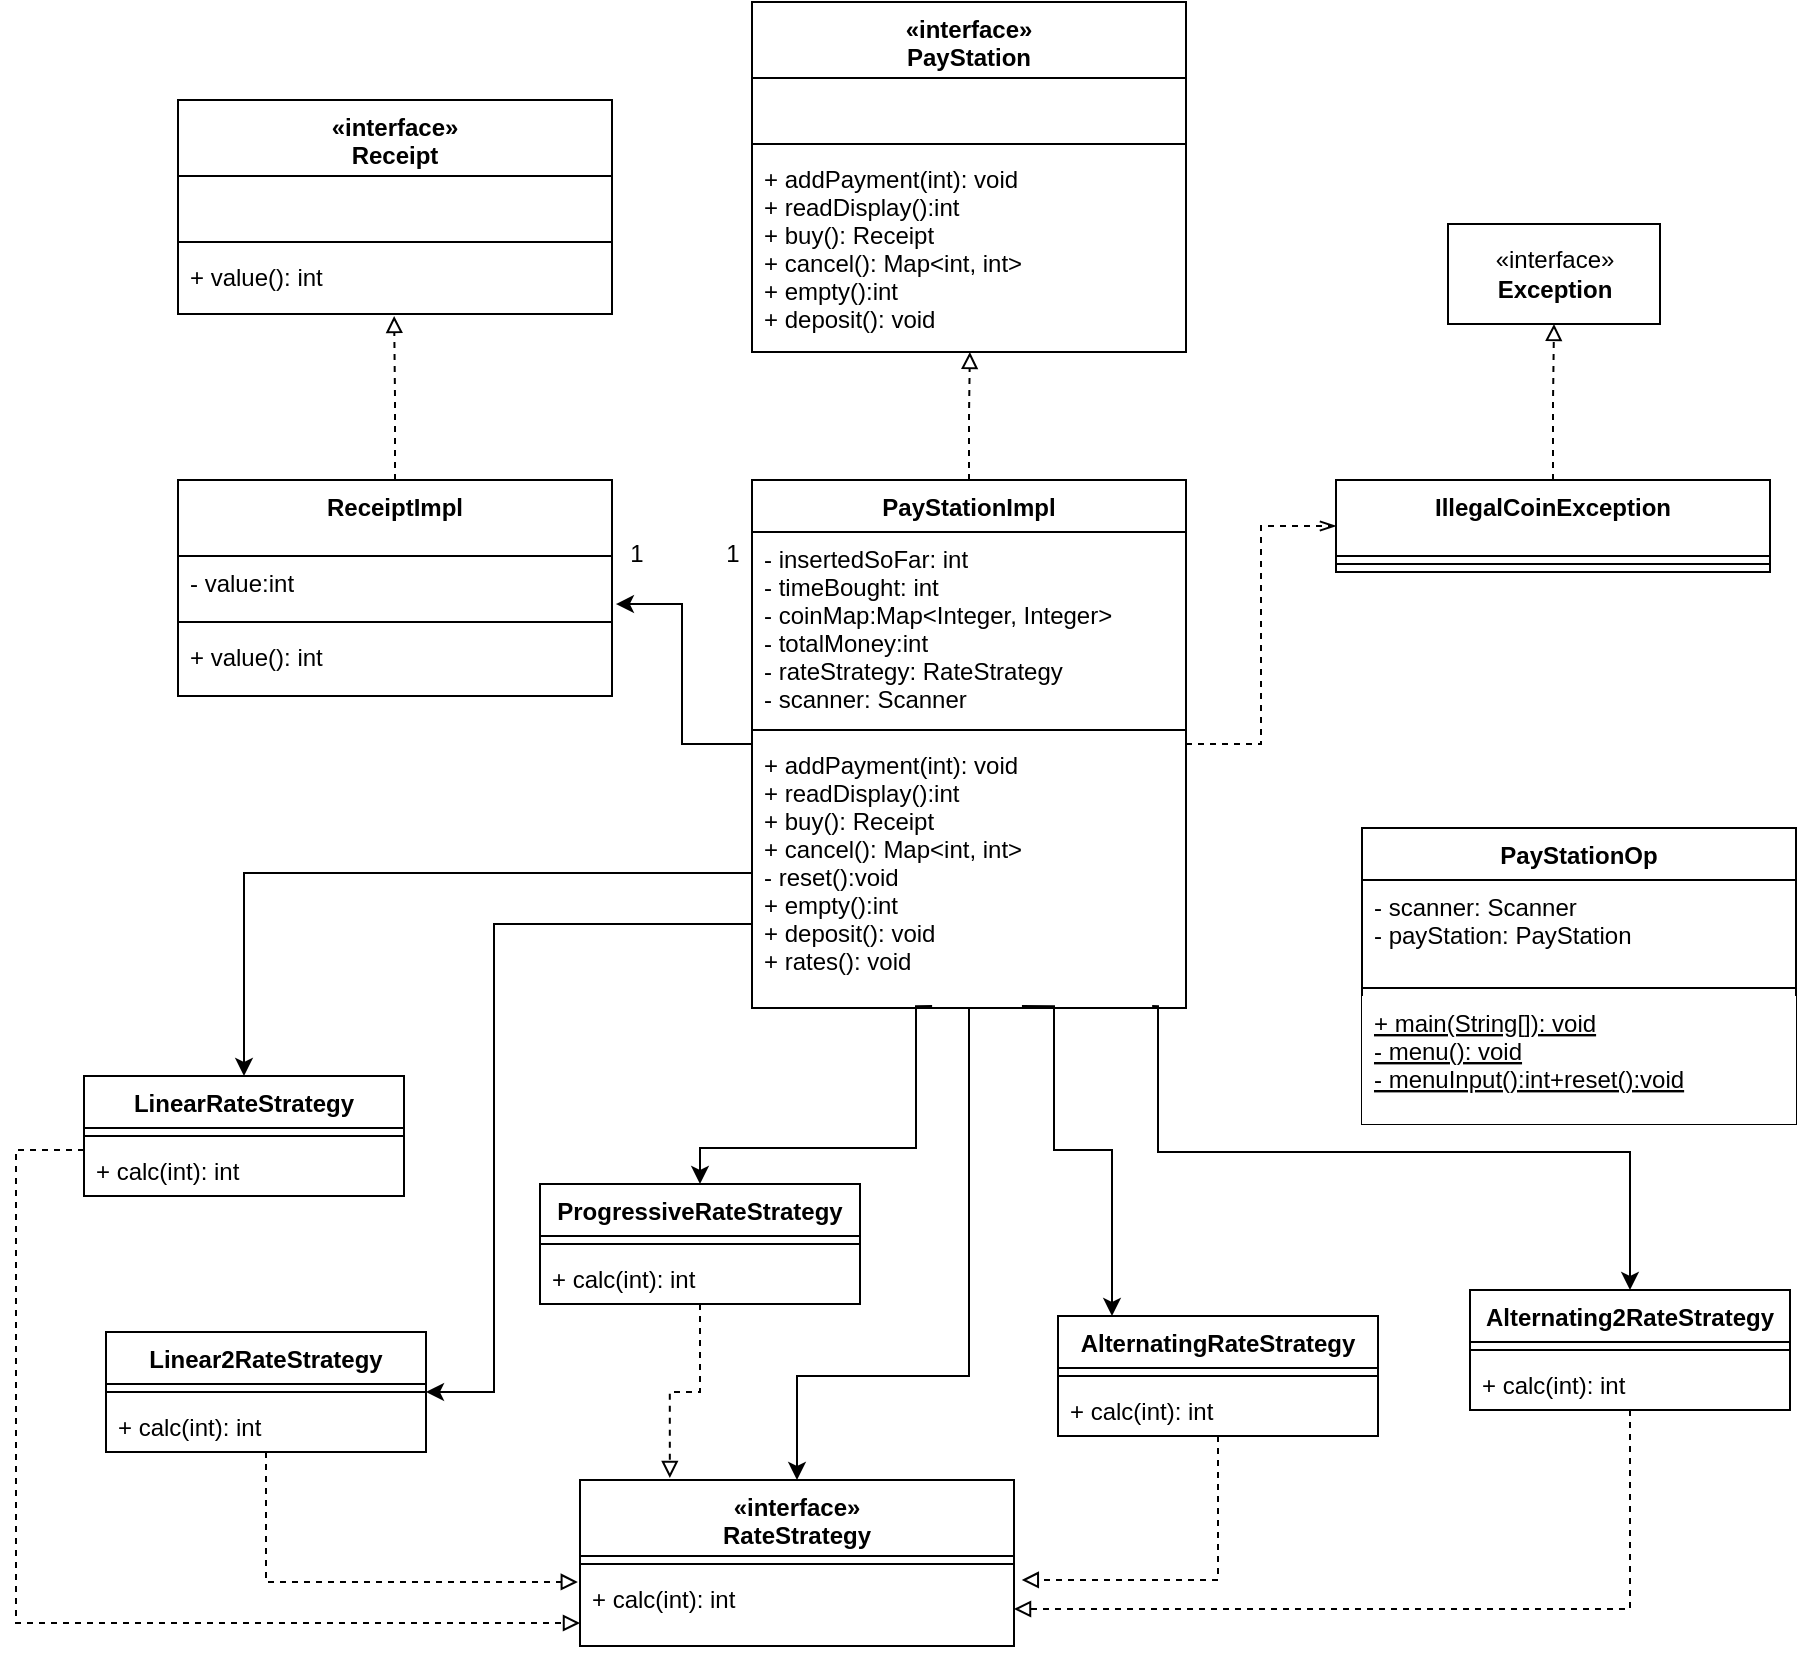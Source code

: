 <mxfile version="26.0.11">
  <diagram id="5pTPnk4X15udIdV0EkQY" name="Page-1">
    <mxGraphModel dx="1242" dy="717" grid="0" gridSize="10" guides="1" tooltips="1" connect="1" arrows="1" fold="1" page="0" pageScale="1" pageWidth="850" pageHeight="1100" math="0" shadow="0">
      <root>
        <mxCell id="0" />
        <mxCell id="1" parent="0" />
        <mxCell id="8iII8IrtHj4zT02Lu7h3-1" value="«interface»&#xa;PayStation" style="swimlane;fontStyle=1;align=center;verticalAlign=top;childLayout=stackLayout;horizontal=1;startSize=38;horizontalStack=0;resizeParent=1;resizeParentMax=0;resizeLast=0;collapsible=1;marginBottom=0;hachureGap=4;" parent="1" vertex="1">
          <mxGeometry x="426" y="89" width="217" height="175" as="geometry" />
        </mxCell>
        <mxCell id="8iII8IrtHj4zT02Lu7h3-2" value=" &#xa;" style="text;strokeColor=none;fillColor=none;align=left;verticalAlign=top;spacingLeft=4;spacingRight=4;overflow=hidden;rotatable=0;points=[[0,0.5],[1,0.5]];portConstraint=eastwest;hachureGap=4;" parent="8iII8IrtHj4zT02Lu7h3-1" vertex="1">
          <mxGeometry y="38" width="217" height="29" as="geometry" />
        </mxCell>
        <mxCell id="8iII8IrtHj4zT02Lu7h3-3" value="" style="line;strokeWidth=1;fillColor=none;align=left;verticalAlign=middle;spacingTop=-1;spacingLeft=3;spacingRight=3;rotatable=0;labelPosition=right;points=[];portConstraint=eastwest;hachureGap=4;" parent="8iII8IrtHj4zT02Lu7h3-1" vertex="1">
          <mxGeometry y="67" width="217" height="8" as="geometry" />
        </mxCell>
        <mxCell id="8iII8IrtHj4zT02Lu7h3-4" value="+ addPayment(int): void&#xa;+ readDisplay():int&#xa;+ buy(): Receipt&#xa;+ cancel(): Map&lt;int, int&gt;&#xa;+ empty():int&#xa;+ deposit(): void&#xa;" style="text;strokeColor=none;fillColor=none;align=left;verticalAlign=top;spacingLeft=4;spacingRight=4;overflow=hidden;rotatable=0;points=[[0,0.5],[1,0.5]];portConstraint=eastwest;hachureGap=4;" parent="8iII8IrtHj4zT02Lu7h3-1" vertex="1">
          <mxGeometry y="75" width="217" height="100" as="geometry" />
        </mxCell>
        <mxCell id="D4UEPr_kbto4Egsa2P8d-41" style="edgeStyle=orthogonalEdgeStyle;rounded=0;orthogonalLoop=1;jettySize=auto;html=1;entryX=0.5;entryY=0;entryDx=0;entryDy=0;" edge="1" parent="1" source="8iII8IrtHj4zT02Lu7h3-5" target="eepXHNa1NFzo9ST1N9Kp-25">
          <mxGeometry relative="1" as="geometry">
            <Array as="points">
              <mxPoint x="535" y="776" />
              <mxPoint x="449" y="776" />
            </Array>
          </mxGeometry>
        </mxCell>
        <mxCell id="D4UEPr_kbto4Egsa2P8d-50" style="edgeStyle=orthogonalEdgeStyle;rounded=0;orthogonalLoop=1;jettySize=auto;html=1;entryX=0;entryY=0.5;entryDx=0;entryDy=0;dashed=1;endArrow=openThin;endFill=0;" edge="1" parent="1" source="8iII8IrtHj4zT02Lu7h3-5" target="8iII8IrtHj4zT02Lu7h3-21">
          <mxGeometry relative="1" as="geometry" />
        </mxCell>
        <mxCell id="8iII8IrtHj4zT02Lu7h3-5" value="PayStationImpl" style="swimlane;fontStyle=1;align=center;verticalAlign=top;childLayout=stackLayout;horizontal=1;startSize=26;horizontalStack=0;resizeParent=1;resizeParentMax=0;resizeLast=0;collapsible=1;marginBottom=0;hachureGap=4;" parent="1" vertex="1">
          <mxGeometry x="426" y="328" width="217" height="264" as="geometry" />
        </mxCell>
        <mxCell id="8iII8IrtHj4zT02Lu7h3-6" value="- insertedSoFar: int&#xa;- timeBought: int&#xa;- coinMap:Map&lt;Integer, Integer&gt;&#xa;- totalMoney:int&#xa;- rateStrategy: RateStrategy&#xa;- scanner: Scanner" style="text;strokeColor=none;fillColor=none;align=left;verticalAlign=top;spacingLeft=4;spacingRight=4;overflow=hidden;rotatable=0;points=[[0,0.5],[1,0.5]];portConstraint=eastwest;hachureGap=4;" parent="8iII8IrtHj4zT02Lu7h3-5" vertex="1">
          <mxGeometry y="26" width="217" height="95" as="geometry" />
        </mxCell>
        <mxCell id="8iII8IrtHj4zT02Lu7h3-7" value="" style="line;strokeWidth=1;fillColor=none;align=left;verticalAlign=middle;spacingTop=-1;spacingLeft=3;spacingRight=3;rotatable=0;labelPosition=right;points=[];portConstraint=eastwest;hachureGap=4;" parent="8iII8IrtHj4zT02Lu7h3-5" vertex="1">
          <mxGeometry y="121" width="217" height="8" as="geometry" />
        </mxCell>
        <mxCell id="8iII8IrtHj4zT02Lu7h3-8" value="+ addPayment(int): void&#xa;+ readDisplay():int&#xa;+ buy(): Receipt&#xa;+ cancel(): Map&lt;int, int&gt;&#xa;- reset():void&#xa;+ empty():int&#xa;+ deposit(): void&#xa;+ rates(): void&#xa;&#xa;" style="text;strokeColor=none;fillColor=none;align=left;verticalAlign=top;spacingLeft=4;spacingRight=4;overflow=hidden;rotatable=0;points=[[0,0.5],[1,0.5]];portConstraint=eastwest;hachureGap=4;" parent="8iII8IrtHj4zT02Lu7h3-5" vertex="1">
          <mxGeometry y="129" width="217" height="135" as="geometry" />
        </mxCell>
        <mxCell id="8iII8IrtHj4zT02Lu7h3-10" value="«interface»&#xa;Receipt" style="swimlane;fontStyle=1;align=center;verticalAlign=top;childLayout=stackLayout;horizontal=1;startSize=38;horizontalStack=0;resizeParent=1;resizeParentMax=0;resizeLast=0;collapsible=1;marginBottom=0;hachureGap=4;" parent="1" vertex="1">
          <mxGeometry x="139" y="138" width="217" height="107" as="geometry" />
        </mxCell>
        <mxCell id="8iII8IrtHj4zT02Lu7h3-11" value=" &#xa;" style="text;strokeColor=none;fillColor=none;align=left;verticalAlign=top;spacingLeft=4;spacingRight=4;overflow=hidden;rotatable=0;points=[[0,0.5],[1,0.5]];portConstraint=eastwest;hachureGap=4;" parent="8iII8IrtHj4zT02Lu7h3-10" vertex="1">
          <mxGeometry y="38" width="217" height="29" as="geometry" />
        </mxCell>
        <mxCell id="8iII8IrtHj4zT02Lu7h3-12" value="" style="line;strokeWidth=1;fillColor=none;align=left;verticalAlign=middle;spacingTop=-1;spacingLeft=3;spacingRight=3;rotatable=0;labelPosition=right;points=[];portConstraint=eastwest;hachureGap=4;" parent="8iII8IrtHj4zT02Lu7h3-10" vertex="1">
          <mxGeometry y="67" width="217" height="8" as="geometry" />
        </mxCell>
        <mxCell id="8iII8IrtHj4zT02Lu7h3-13" value="+ value(): int" style="text;strokeColor=none;fillColor=none;align=left;verticalAlign=top;spacingLeft=4;spacingRight=4;overflow=hidden;rotatable=0;points=[[0,0.5],[1,0.5]];portConstraint=eastwest;hachureGap=4;" parent="8iII8IrtHj4zT02Lu7h3-10" vertex="1">
          <mxGeometry y="75" width="217" height="32" as="geometry" />
        </mxCell>
        <mxCell id="8iII8IrtHj4zT02Lu7h3-14" value="ReceiptImpl" style="swimlane;fontStyle=1;align=center;verticalAlign=top;childLayout=stackLayout;horizontal=1;startSize=38;horizontalStack=0;resizeParent=1;resizeParentMax=0;resizeLast=0;collapsible=1;marginBottom=0;hachureGap=4;" parent="1" vertex="1">
          <mxGeometry x="139" y="328" width="217" height="108" as="geometry" />
        </mxCell>
        <mxCell id="8iII8IrtHj4zT02Lu7h3-15" value="- value:int" style="text;strokeColor=none;fillColor=none;align=left;verticalAlign=top;spacingLeft=4;spacingRight=4;overflow=hidden;rotatable=0;points=[[0,0.5],[1,0.5]];portConstraint=eastwest;hachureGap=4;" parent="8iII8IrtHj4zT02Lu7h3-14" vertex="1">
          <mxGeometry y="38" width="217" height="29" as="geometry" />
        </mxCell>
        <mxCell id="8iII8IrtHj4zT02Lu7h3-16" value="" style="line;strokeWidth=1;fillColor=none;align=left;verticalAlign=middle;spacingTop=-1;spacingLeft=3;spacingRight=3;rotatable=0;labelPosition=right;points=[];portConstraint=eastwest;hachureGap=4;" parent="8iII8IrtHj4zT02Lu7h3-14" vertex="1">
          <mxGeometry y="67" width="217" height="8" as="geometry" />
        </mxCell>
        <mxCell id="8iII8IrtHj4zT02Lu7h3-17" value="+ value(): int" style="text;strokeColor=none;fillColor=none;align=left;verticalAlign=top;spacingLeft=4;spacingRight=4;overflow=hidden;rotatable=0;points=[[0,0.5],[1,0.5]];portConstraint=eastwest;hachureGap=4;" parent="8iII8IrtHj4zT02Lu7h3-14" vertex="1">
          <mxGeometry y="75" width="217" height="33" as="geometry" />
        </mxCell>
        <mxCell id="8iII8IrtHj4zT02Lu7h3-20" value="«interface»&lt;br&gt;&lt;div&gt;&lt;b&gt;Exception&lt;/b&gt;&lt;/div&gt;" style="html=1;hachureGap=4;" parent="1" vertex="1">
          <mxGeometry x="774" y="200" width="106" height="50" as="geometry" />
        </mxCell>
        <mxCell id="D4UEPr_kbto4Egsa2P8d-37" style="edgeStyle=orthogonalEdgeStyle;rounded=0;orthogonalLoop=1;jettySize=auto;html=1;entryX=0.5;entryY=1;entryDx=0;entryDy=0;dashed=1;endArrow=block;endFill=0;" edge="1" parent="1" source="8iII8IrtHj4zT02Lu7h3-21" target="8iII8IrtHj4zT02Lu7h3-20">
          <mxGeometry relative="1" as="geometry" />
        </mxCell>
        <mxCell id="8iII8IrtHj4zT02Lu7h3-21" value="IllegalCoinException" style="swimlane;fontStyle=1;align=center;verticalAlign=top;childLayout=stackLayout;horizontal=1;startSize=38;horizontalStack=0;resizeParent=1;resizeParentMax=0;resizeLast=0;collapsible=1;marginBottom=0;hachureGap=4;" parent="1" vertex="1">
          <mxGeometry x="718" y="328" width="217" height="46" as="geometry" />
        </mxCell>
        <mxCell id="8iII8IrtHj4zT02Lu7h3-23" value="" style="line;strokeWidth=1;fillColor=none;align=left;verticalAlign=middle;spacingTop=-1;spacingLeft=3;spacingRight=3;rotatable=0;labelPosition=right;points=[];portConstraint=eastwest;hachureGap=4;" parent="8iII8IrtHj4zT02Lu7h3-21" vertex="1">
          <mxGeometry y="38" width="217" height="8" as="geometry" />
        </mxCell>
        <mxCell id="8iII8IrtHj4zT02Lu7h3-28" value="1" style="text;html=1;align=center;verticalAlign=middle;resizable=0;points=[];autosize=1;strokeColor=none;fillColor=none;hachureGap=4;" parent="1" vertex="1">
          <mxGeometry x="359" y="356" width="17" height="18" as="geometry" />
        </mxCell>
        <mxCell id="8iII8IrtHj4zT02Lu7h3-29" value="1" style="text;html=1;align=center;verticalAlign=middle;resizable=0;points=[];autosize=1;strokeColor=none;fillColor=none;hachureGap=4;" parent="1" vertex="1">
          <mxGeometry x="407" y="356" width="17" height="18" as="geometry" />
        </mxCell>
        <mxCell id="eepXHNa1NFzo9ST1N9Kp-21" value="PayStationOp" style="swimlane;fontStyle=1;align=center;verticalAlign=top;childLayout=stackLayout;horizontal=1;startSize=26;horizontalStack=0;resizeParent=1;resizeParentMax=0;resizeLast=0;collapsible=1;marginBottom=0;hachureGap=4;" parent="1" vertex="1">
          <mxGeometry x="731" y="502" width="217" height="148" as="geometry" />
        </mxCell>
        <mxCell id="eepXHNa1NFzo9ST1N9Kp-22" value="- scanner: Scanner&#xa;- payStation: PayStation" style="text;strokeColor=none;fillColor=none;align=left;verticalAlign=top;spacingLeft=4;spacingRight=4;overflow=hidden;rotatable=0;points=[[0,0.5],[1,0.5]];portConstraint=eastwest;hachureGap=4;" parent="eepXHNa1NFzo9ST1N9Kp-21" vertex="1">
          <mxGeometry y="26" width="217" height="50" as="geometry" />
        </mxCell>
        <mxCell id="eepXHNa1NFzo9ST1N9Kp-23" value="" style="line;strokeWidth=1;fillColor=none;align=left;verticalAlign=middle;spacingTop=-1;spacingLeft=3;spacingRight=3;rotatable=0;labelPosition=right;points=[];portConstraint=eastwest;hachureGap=4;" parent="eepXHNa1NFzo9ST1N9Kp-21" vertex="1">
          <mxGeometry y="76" width="217" height="8" as="geometry" />
        </mxCell>
        <mxCell id="eepXHNa1NFzo9ST1N9Kp-24" value="+ main(String[]): void&#xa;- menu(): void&#xa;- menuInput():int+reset():void" style="text;strokeColor=none;fillColor=default;align=left;verticalAlign=top;spacingLeft=4;spacingRight=4;overflow=hidden;rotatable=0;points=[[0,0.5],[1,0.5]];portConstraint=eastwest;hachureGap=4;fontStyle=4" parent="eepXHNa1NFzo9ST1N9Kp-21" vertex="1">
          <mxGeometry y="84" width="217" height="64" as="geometry" />
        </mxCell>
        <mxCell id="eepXHNa1NFzo9ST1N9Kp-25" value="«interface»&#xa;RateStrategy" style="swimlane;fontStyle=1;align=center;verticalAlign=top;childLayout=stackLayout;horizontal=1;startSize=38;horizontalStack=0;resizeParent=1;resizeParentMax=0;resizeLast=0;collapsible=1;marginBottom=0;hachureGap=4;" parent="1" vertex="1">
          <mxGeometry x="340" y="828" width="217" height="83" as="geometry" />
        </mxCell>
        <mxCell id="eepXHNa1NFzo9ST1N9Kp-27" value="" style="line;strokeWidth=1;fillColor=none;align=left;verticalAlign=middle;spacingTop=-1;spacingLeft=3;spacingRight=3;rotatable=0;labelPosition=right;points=[];portConstraint=eastwest;hachureGap=4;" parent="eepXHNa1NFzo9ST1N9Kp-25" vertex="1">
          <mxGeometry y="38" width="217" height="8" as="geometry" />
        </mxCell>
        <mxCell id="eepXHNa1NFzo9ST1N9Kp-28" value="+ calc(int): int" style="text;strokeColor=none;fillColor=none;align=left;verticalAlign=top;spacingLeft=4;spacingRight=4;overflow=hidden;rotatable=0;points=[[0,0.5],[1,0.5]];portConstraint=eastwest;hachureGap=4;" parent="eepXHNa1NFzo9ST1N9Kp-25" vertex="1">
          <mxGeometry y="46" width="217" height="37" as="geometry" />
        </mxCell>
        <mxCell id="D4UEPr_kbto4Egsa2P8d-10" value="ProgressiveRateStrategy" style="swimlane;fontStyle=1;align=center;verticalAlign=top;childLayout=stackLayout;horizontal=1;startSize=26;horizontalStack=0;resizeParent=1;resizeParentMax=0;resizeLast=0;collapsible=1;marginBottom=0;whiteSpace=wrap;html=1;" vertex="1" parent="1">
          <mxGeometry x="320" y="680" width="160" height="60" as="geometry" />
        </mxCell>
        <mxCell id="D4UEPr_kbto4Egsa2P8d-12" value="" style="line;strokeWidth=1;fillColor=none;align=left;verticalAlign=middle;spacingTop=-1;spacingLeft=3;spacingRight=3;rotatable=0;labelPosition=right;points=[];portConstraint=eastwest;strokeColor=inherit;" vertex="1" parent="D4UEPr_kbto4Egsa2P8d-10">
          <mxGeometry y="26" width="160" height="8" as="geometry" />
        </mxCell>
        <mxCell id="D4UEPr_kbto4Egsa2P8d-13" value="+ calc(int): int" style="text;strokeColor=none;fillColor=none;align=left;verticalAlign=top;spacingLeft=4;spacingRight=4;overflow=hidden;rotatable=0;points=[[0,0.5],[1,0.5]];portConstraint=eastwest;whiteSpace=wrap;html=1;" vertex="1" parent="D4UEPr_kbto4Egsa2P8d-10">
          <mxGeometry y="34" width="160" height="26" as="geometry" />
        </mxCell>
        <mxCell id="D4UEPr_kbto4Egsa2P8d-55" style="edgeStyle=orthogonalEdgeStyle;rounded=0;orthogonalLoop=1;jettySize=auto;html=1;entryX=0;entryY=0.5;entryDx=0;entryDy=0;dashed=1;endArrow=block;endFill=0;" edge="1" parent="1">
          <mxGeometry relative="1" as="geometry">
            <mxPoint x="92" y="663" as="sourcePoint" />
            <mxPoint x="340" y="899.5" as="targetPoint" />
            <Array as="points">
              <mxPoint x="58" y="663" />
              <mxPoint x="58" y="900" />
            </Array>
          </mxGeometry>
        </mxCell>
        <mxCell id="D4UEPr_kbto4Egsa2P8d-14" value="LinearRateStrategy" style="swimlane;fontStyle=1;align=center;verticalAlign=top;childLayout=stackLayout;horizontal=1;startSize=26;horizontalStack=0;resizeParent=1;resizeParentMax=0;resizeLast=0;collapsible=1;marginBottom=0;whiteSpace=wrap;html=1;" vertex="1" parent="1">
          <mxGeometry x="92" y="626" width="160" height="60" as="geometry" />
        </mxCell>
        <mxCell id="D4UEPr_kbto4Egsa2P8d-15" value="" style="line;strokeWidth=1;fillColor=none;align=left;verticalAlign=middle;spacingTop=-1;spacingLeft=3;spacingRight=3;rotatable=0;labelPosition=right;points=[];portConstraint=eastwest;strokeColor=inherit;" vertex="1" parent="D4UEPr_kbto4Egsa2P8d-14">
          <mxGeometry y="26" width="160" height="8" as="geometry" />
        </mxCell>
        <mxCell id="D4UEPr_kbto4Egsa2P8d-16" value="+ calc(int): int" style="text;strokeColor=none;fillColor=none;align=left;verticalAlign=top;spacingLeft=4;spacingRight=4;overflow=hidden;rotatable=0;points=[[0,0.5],[1,0.5]];portConstraint=eastwest;whiteSpace=wrap;html=1;" vertex="1" parent="D4UEPr_kbto4Egsa2P8d-14">
          <mxGeometry y="34" width="160" height="26" as="geometry" />
        </mxCell>
        <mxCell id="D4UEPr_kbto4Egsa2P8d-17" value="Linear2RateStrategy" style="swimlane;fontStyle=1;align=center;verticalAlign=top;childLayout=stackLayout;horizontal=1;startSize=26;horizontalStack=0;resizeParent=1;resizeParentMax=0;resizeLast=0;collapsible=1;marginBottom=0;whiteSpace=wrap;html=1;" vertex="1" parent="1">
          <mxGeometry x="103" y="754" width="160" height="60" as="geometry" />
        </mxCell>
        <mxCell id="D4UEPr_kbto4Egsa2P8d-18" value="" style="line;strokeWidth=1;fillColor=none;align=left;verticalAlign=middle;spacingTop=-1;spacingLeft=3;spacingRight=3;rotatable=0;labelPosition=right;points=[];portConstraint=eastwest;strokeColor=inherit;" vertex="1" parent="D4UEPr_kbto4Egsa2P8d-17">
          <mxGeometry y="26" width="160" height="8" as="geometry" />
        </mxCell>
        <mxCell id="D4UEPr_kbto4Egsa2P8d-19" value="+ calc(int): int" style="text;strokeColor=none;fillColor=none;align=left;verticalAlign=top;spacingLeft=4;spacingRight=4;overflow=hidden;rotatable=0;points=[[0,0.5],[1,0.5]];portConstraint=eastwest;whiteSpace=wrap;html=1;" vertex="1" parent="D4UEPr_kbto4Egsa2P8d-17">
          <mxGeometry y="34" width="160" height="26" as="geometry" />
        </mxCell>
        <mxCell id="D4UEPr_kbto4Egsa2P8d-20" value="AlternatingRateStrategy" style="swimlane;fontStyle=1;align=center;verticalAlign=top;childLayout=stackLayout;horizontal=1;startSize=26;horizontalStack=0;resizeParent=1;resizeParentMax=0;resizeLast=0;collapsible=1;marginBottom=0;whiteSpace=wrap;html=1;" vertex="1" parent="1">
          <mxGeometry x="579" y="746" width="160" height="60" as="geometry" />
        </mxCell>
        <mxCell id="D4UEPr_kbto4Egsa2P8d-21" value="" style="line;strokeWidth=1;fillColor=none;align=left;verticalAlign=middle;spacingTop=-1;spacingLeft=3;spacingRight=3;rotatable=0;labelPosition=right;points=[];portConstraint=eastwest;strokeColor=inherit;" vertex="1" parent="D4UEPr_kbto4Egsa2P8d-20">
          <mxGeometry y="26" width="160" height="8" as="geometry" />
        </mxCell>
        <mxCell id="D4UEPr_kbto4Egsa2P8d-22" value="+ calc(int): int" style="text;strokeColor=none;fillColor=none;align=left;verticalAlign=top;spacingLeft=4;spacingRight=4;overflow=hidden;rotatable=0;points=[[0,0.5],[1,0.5]];portConstraint=eastwest;whiteSpace=wrap;html=1;" vertex="1" parent="D4UEPr_kbto4Egsa2P8d-20">
          <mxGeometry y="34" width="160" height="26" as="geometry" />
        </mxCell>
        <mxCell id="D4UEPr_kbto4Egsa2P8d-53" style="edgeStyle=orthogonalEdgeStyle;rounded=0;orthogonalLoop=1;jettySize=auto;html=1;entryX=1;entryY=0.5;entryDx=0;entryDy=0;dashed=1;endArrow=block;endFill=0;" edge="1" parent="1" source="D4UEPr_kbto4Egsa2P8d-23" target="eepXHNa1NFzo9ST1N9Kp-28">
          <mxGeometry relative="1" as="geometry" />
        </mxCell>
        <mxCell id="D4UEPr_kbto4Egsa2P8d-23" value="Alternating2RateStrategy" style="swimlane;fontStyle=1;align=center;verticalAlign=top;childLayout=stackLayout;horizontal=1;startSize=26;horizontalStack=0;resizeParent=1;resizeParentMax=0;resizeLast=0;collapsible=1;marginBottom=0;whiteSpace=wrap;html=1;" vertex="1" parent="1">
          <mxGeometry x="785" y="733" width="160" height="60" as="geometry" />
        </mxCell>
        <mxCell id="D4UEPr_kbto4Egsa2P8d-24" value="" style="line;strokeWidth=1;fillColor=none;align=left;verticalAlign=middle;spacingTop=-1;spacingLeft=3;spacingRight=3;rotatable=0;labelPosition=right;points=[];portConstraint=eastwest;strokeColor=inherit;" vertex="1" parent="D4UEPr_kbto4Egsa2P8d-23">
          <mxGeometry y="26" width="160" height="8" as="geometry" />
        </mxCell>
        <mxCell id="D4UEPr_kbto4Egsa2P8d-25" value="+ calc(int): int" style="text;strokeColor=none;fillColor=none;align=left;verticalAlign=top;spacingLeft=4;spacingRight=4;overflow=hidden;rotatable=0;points=[[0,0.5],[1,0.5]];portConstraint=eastwest;whiteSpace=wrap;html=1;" vertex="1" parent="D4UEPr_kbto4Egsa2P8d-23">
          <mxGeometry y="34" width="160" height="26" as="geometry" />
        </mxCell>
        <mxCell id="D4UEPr_kbto4Egsa2P8d-36" style="edgeStyle=orthogonalEdgeStyle;rounded=0;orthogonalLoop=1;jettySize=auto;html=1;entryX=0.498;entryY=1.031;entryDx=0;entryDy=0;entryPerimeter=0;dashed=1;endArrow=block;endFill=0;" edge="1" parent="1" source="8iII8IrtHj4zT02Lu7h3-14" target="8iII8IrtHj4zT02Lu7h3-13">
          <mxGeometry relative="1" as="geometry" />
        </mxCell>
        <mxCell id="D4UEPr_kbto4Egsa2P8d-38" style="edgeStyle=orthogonalEdgeStyle;rounded=0;orthogonalLoop=1;jettySize=auto;html=1;entryX=0.502;entryY=1;entryDx=0;entryDy=0;entryPerimeter=0;dashed=1;endArrow=block;endFill=0;" edge="1" parent="1" source="8iII8IrtHj4zT02Lu7h3-5" target="8iII8IrtHj4zT02Lu7h3-4">
          <mxGeometry relative="1" as="geometry" />
        </mxCell>
        <mxCell id="D4UEPr_kbto4Egsa2P8d-39" style="edgeStyle=orthogonalEdgeStyle;rounded=0;orthogonalLoop=1;jettySize=auto;html=1;entryX=1.009;entryY=0.828;entryDx=0;entryDy=0;entryPerimeter=0;" edge="1" parent="1" source="8iII8IrtHj4zT02Lu7h3-5" target="8iII8IrtHj4zT02Lu7h3-15">
          <mxGeometry relative="1" as="geometry" />
        </mxCell>
        <mxCell id="D4UEPr_kbto4Egsa2P8d-43" style="edgeStyle=orthogonalEdgeStyle;rounded=0;orthogonalLoop=1;jettySize=auto;html=1;exitX=0.622;exitY=0.993;exitDx=0;exitDy=0;exitPerimeter=0;" edge="1" parent="1" source="8iII8IrtHj4zT02Lu7h3-8" target="D4UEPr_kbto4Egsa2P8d-20">
          <mxGeometry relative="1" as="geometry">
            <Array as="points">
              <mxPoint x="577" y="591" />
              <mxPoint x="577" y="663" />
              <mxPoint x="606" y="663" />
            </Array>
          </mxGeometry>
        </mxCell>
        <mxCell id="D4UEPr_kbto4Egsa2P8d-44" style="edgeStyle=orthogonalEdgeStyle;rounded=0;orthogonalLoop=1;jettySize=auto;html=1;exitX=0.922;exitY=0.993;exitDx=0;exitDy=0;exitPerimeter=0;" edge="1" parent="1" source="8iII8IrtHj4zT02Lu7h3-8" target="D4UEPr_kbto4Egsa2P8d-23">
          <mxGeometry relative="1" as="geometry">
            <Array as="points">
              <mxPoint x="629" y="591" />
              <mxPoint x="629" y="664" />
              <mxPoint x="865" y="664" />
            </Array>
          </mxGeometry>
        </mxCell>
        <mxCell id="D4UEPr_kbto4Egsa2P8d-45" style="edgeStyle=orthogonalEdgeStyle;rounded=0;orthogonalLoop=1;jettySize=auto;html=1;exitX=0.415;exitY=0.993;exitDx=0;exitDy=0;exitPerimeter=0;" edge="1" parent="1" source="8iII8IrtHj4zT02Lu7h3-8" target="D4UEPr_kbto4Egsa2P8d-10">
          <mxGeometry relative="1" as="geometry">
            <Array as="points">
              <mxPoint x="508" y="591" />
              <mxPoint x="508" y="662" />
              <mxPoint x="400" y="662" />
            </Array>
          </mxGeometry>
        </mxCell>
        <mxCell id="D4UEPr_kbto4Egsa2P8d-46" style="edgeStyle=orthogonalEdgeStyle;rounded=0;orthogonalLoop=1;jettySize=auto;html=1;" edge="1" parent="1" source="8iII8IrtHj4zT02Lu7h3-8" target="D4UEPr_kbto4Egsa2P8d-14">
          <mxGeometry relative="1" as="geometry" />
        </mxCell>
        <mxCell id="D4UEPr_kbto4Egsa2P8d-48" style="edgeStyle=orthogonalEdgeStyle;rounded=0;orthogonalLoop=1;jettySize=auto;html=1;" edge="1" parent="1" source="8iII8IrtHj4zT02Lu7h3-8" target="D4UEPr_kbto4Egsa2P8d-17">
          <mxGeometry relative="1" as="geometry">
            <Array as="points">
              <mxPoint x="297" y="550" />
              <mxPoint x="297" y="784" />
            </Array>
          </mxGeometry>
        </mxCell>
        <mxCell id="D4UEPr_kbto4Egsa2P8d-56" style="edgeStyle=orthogonalEdgeStyle;rounded=0;orthogonalLoop=1;jettySize=auto;html=1;entryX=-0.005;entryY=0.135;entryDx=0;entryDy=0;entryPerimeter=0;dashed=1;endArrow=block;endFill=0;" edge="1" parent="1" source="D4UEPr_kbto4Egsa2P8d-17" target="eepXHNa1NFzo9ST1N9Kp-28">
          <mxGeometry relative="1" as="geometry" />
        </mxCell>
        <mxCell id="D4UEPr_kbto4Egsa2P8d-57" style="edgeStyle=orthogonalEdgeStyle;rounded=0;orthogonalLoop=1;jettySize=auto;html=1;entryX=1.018;entryY=0.108;entryDx=0;entryDy=0;entryPerimeter=0;dashed=1;endArrow=block;endFill=0;" edge="1" parent="1" source="D4UEPr_kbto4Egsa2P8d-20" target="eepXHNa1NFzo9ST1N9Kp-28">
          <mxGeometry relative="1" as="geometry" />
        </mxCell>
        <mxCell id="D4UEPr_kbto4Egsa2P8d-59" style="edgeStyle=orthogonalEdgeStyle;rounded=0;orthogonalLoop=1;jettySize=auto;html=1;entryX=0.207;entryY=-0.012;entryDx=0;entryDy=0;entryPerimeter=0;dashed=1;endArrow=block;endFill=0;" edge="1" parent="1" source="D4UEPr_kbto4Egsa2P8d-10" target="eepXHNa1NFzo9ST1N9Kp-25">
          <mxGeometry relative="1" as="geometry" />
        </mxCell>
      </root>
    </mxGraphModel>
  </diagram>
</mxfile>
